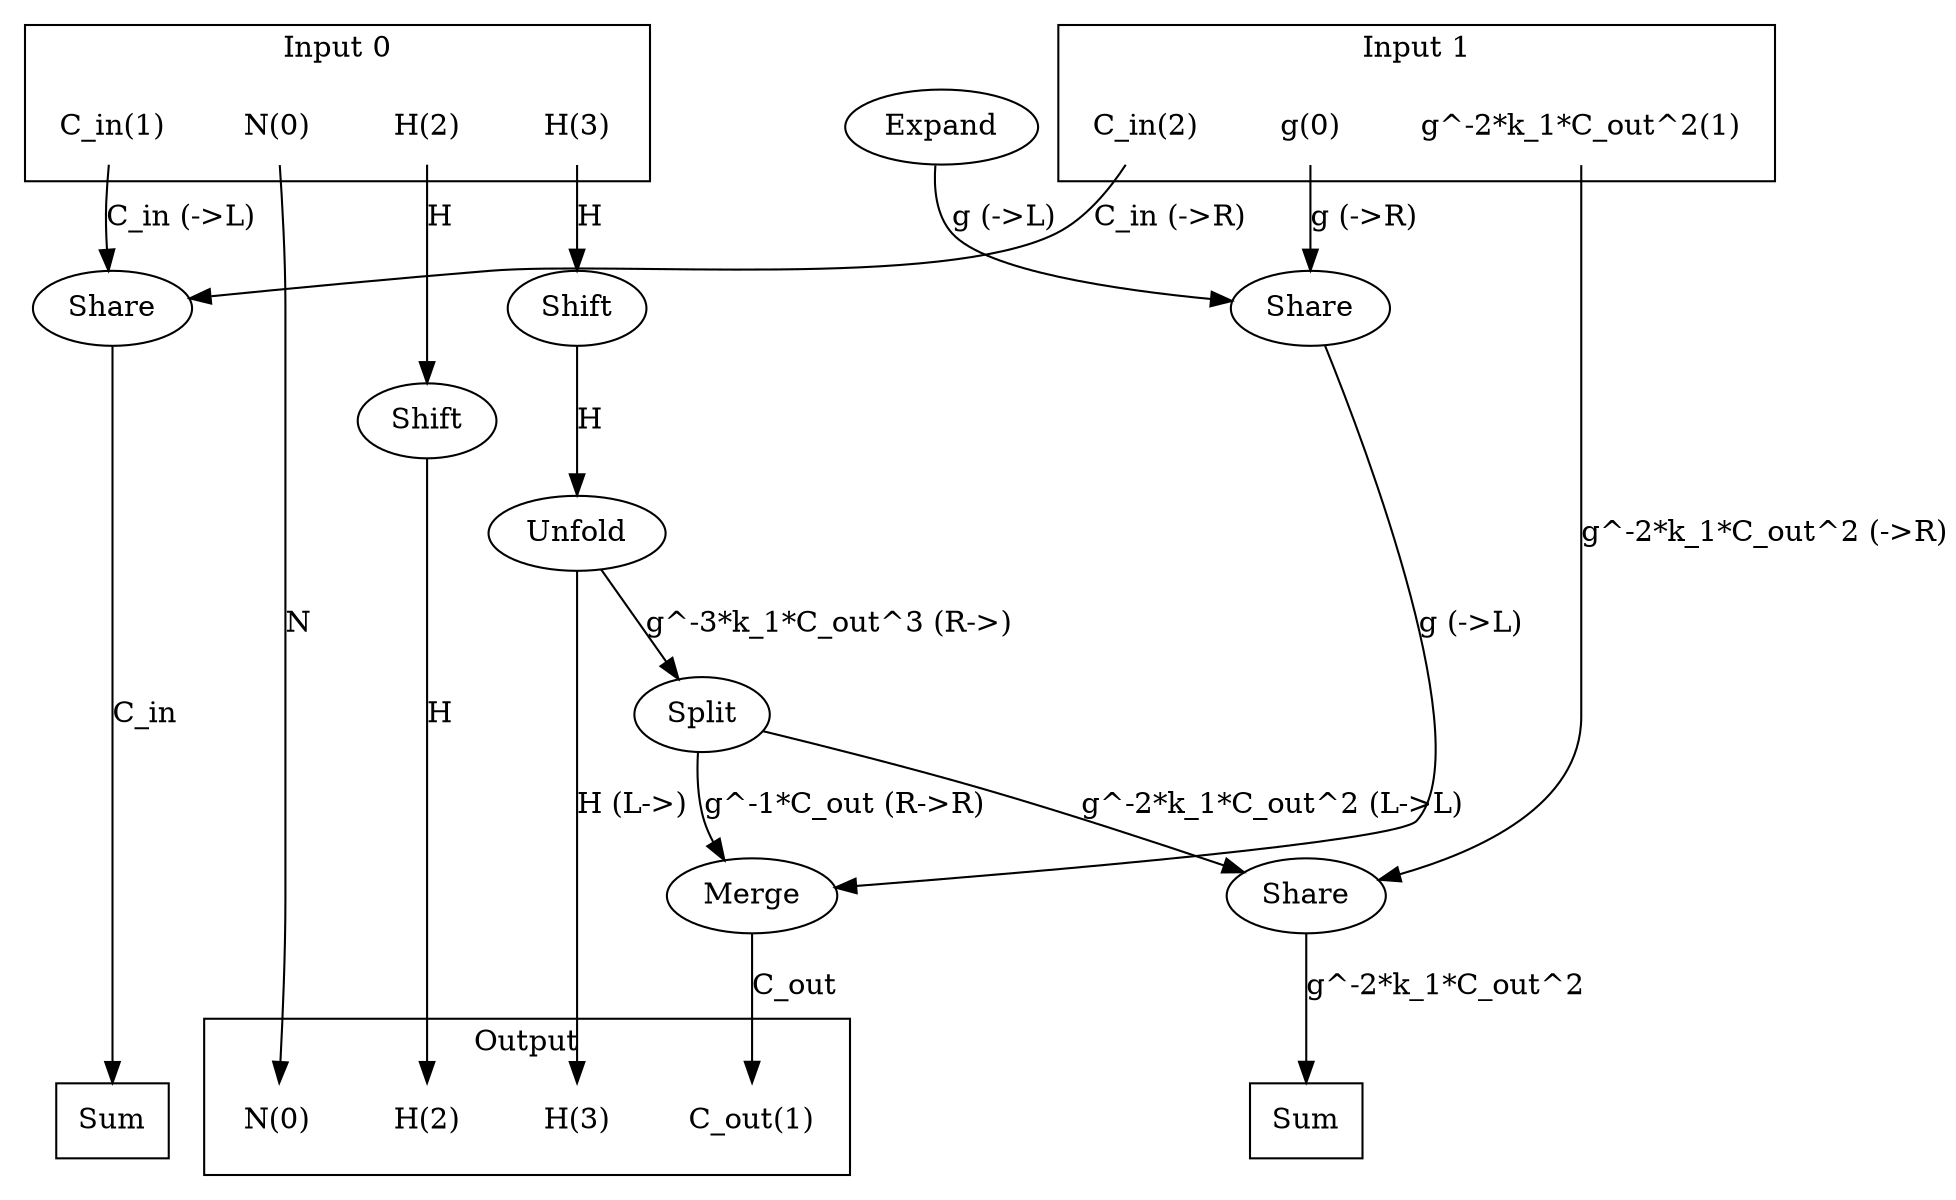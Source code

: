 digraph kernel_generated {
newrank = true;
op_0x560cbdcf2e40 [label="Shift"];
op_0x560cbdcf2ff0 [label="Shift"];
op_0x560cbdd008b8 [label="Expand"];
op_0x560cbdd1aa30 [label="Merge"];
op_0x560cbdd1e640 [label="Unfold"];
op_0x560cbe2efb40 [label="Split"];
op_0x560cbe30f580 [label="Share"];
op_0x560cbe30f5d0 [label="Share"];
op_0x560cbe30f620 [label="Share"];
reduce_0x7f517800c4d8 [label="Sum", shape=box];
reduce_0x7f5178005ad8 [label="Sum", shape=box];
subgraph cluster_out {
label = "Output";
out_0 [label="N(0)", shape=none];
out_1 [label="C_out(1)", shape=none];
out_2 [label="H(2)", shape=none];
out_3 [label="H(3)", shape=none];
}
{ rank = same;
reduce_0x7f517800c4d8;
reduce_0x7f5178005ad8;
out_0;
out_1;
out_2;
out_3;
}
subgraph cluster_in_0 {
label = "Input 0";
in_0_0 [label="N(0)", shape=none];
in_0_1 [label="C_in(1)", shape=none];
in_0_2 [label="H(2)", shape=none];
in_0_3 [label="H(3)", shape=none];
}
subgraph cluster_in_1 {
label = "Input 1";
in_1_0 [label="g(0)", shape=none];
in_1_1 [label="g^-2*k_1*C_out^2(1)", shape=none];
in_1_2 [label="C_in(2)", shape=none];
}
{ rank = same;
in_0_0;
in_0_1;
in_0_2;
in_0_3;
in_1_0;
in_1_1;
in_1_2;
}
in_0_0 -> out_0 [label="N"];
in_0_1 -> op_0x560cbe30f580 [label="C_in (->L)"];
in_0_2 -> op_0x560cbdcf2e40 [label="H"];
in_0_3 -> op_0x560cbdcf2ff0 [label="H"];
in_1_0 -> op_0x560cbe30f5d0 [label="g (->R)"];
in_1_1 -> op_0x560cbe30f620 [label="g^-2*k_1*C_out^2 (->R)"];
in_1_2 -> op_0x560cbe30f580 [label="C_in (->R)"];
op_0x560cbe30f5d0 -> op_0x560cbdd1aa30 [label="g (->L)"];
op_0x560cbe2efb40 -> op_0x560cbdd1aa30 [label="g^-1*C_out (R->R)"];
op_0x560cbdcf2ff0 -> op_0x560cbdd1e640 [label="H"];
op_0x560cbdd1aa30 -> out_1 [label="C_out"];
op_0x560cbdcf2e40 -> out_2 [label="H"];
op_0x560cbdd1e640 -> out_3 [label="H (L->)"];
op_0x560cbdd1e640 -> op_0x560cbe2efb40 [label="g^-3*k_1*C_out^3 (R->)"];
op_0x560cbdd008b8 -> op_0x560cbe30f5d0 [label="g (->L)"];
op_0x560cbe2efb40 -> op_0x560cbe30f620 [label="g^-2*k_1*C_out^2 (L->L)"];
op_0x560cbe30f580 -> reduce_0x7f5178005ad8 [label="C_in"];
op_0x560cbe30f620 -> reduce_0x7f517800c4d8 [label="g^-2*k_1*C_out^2"];
}
